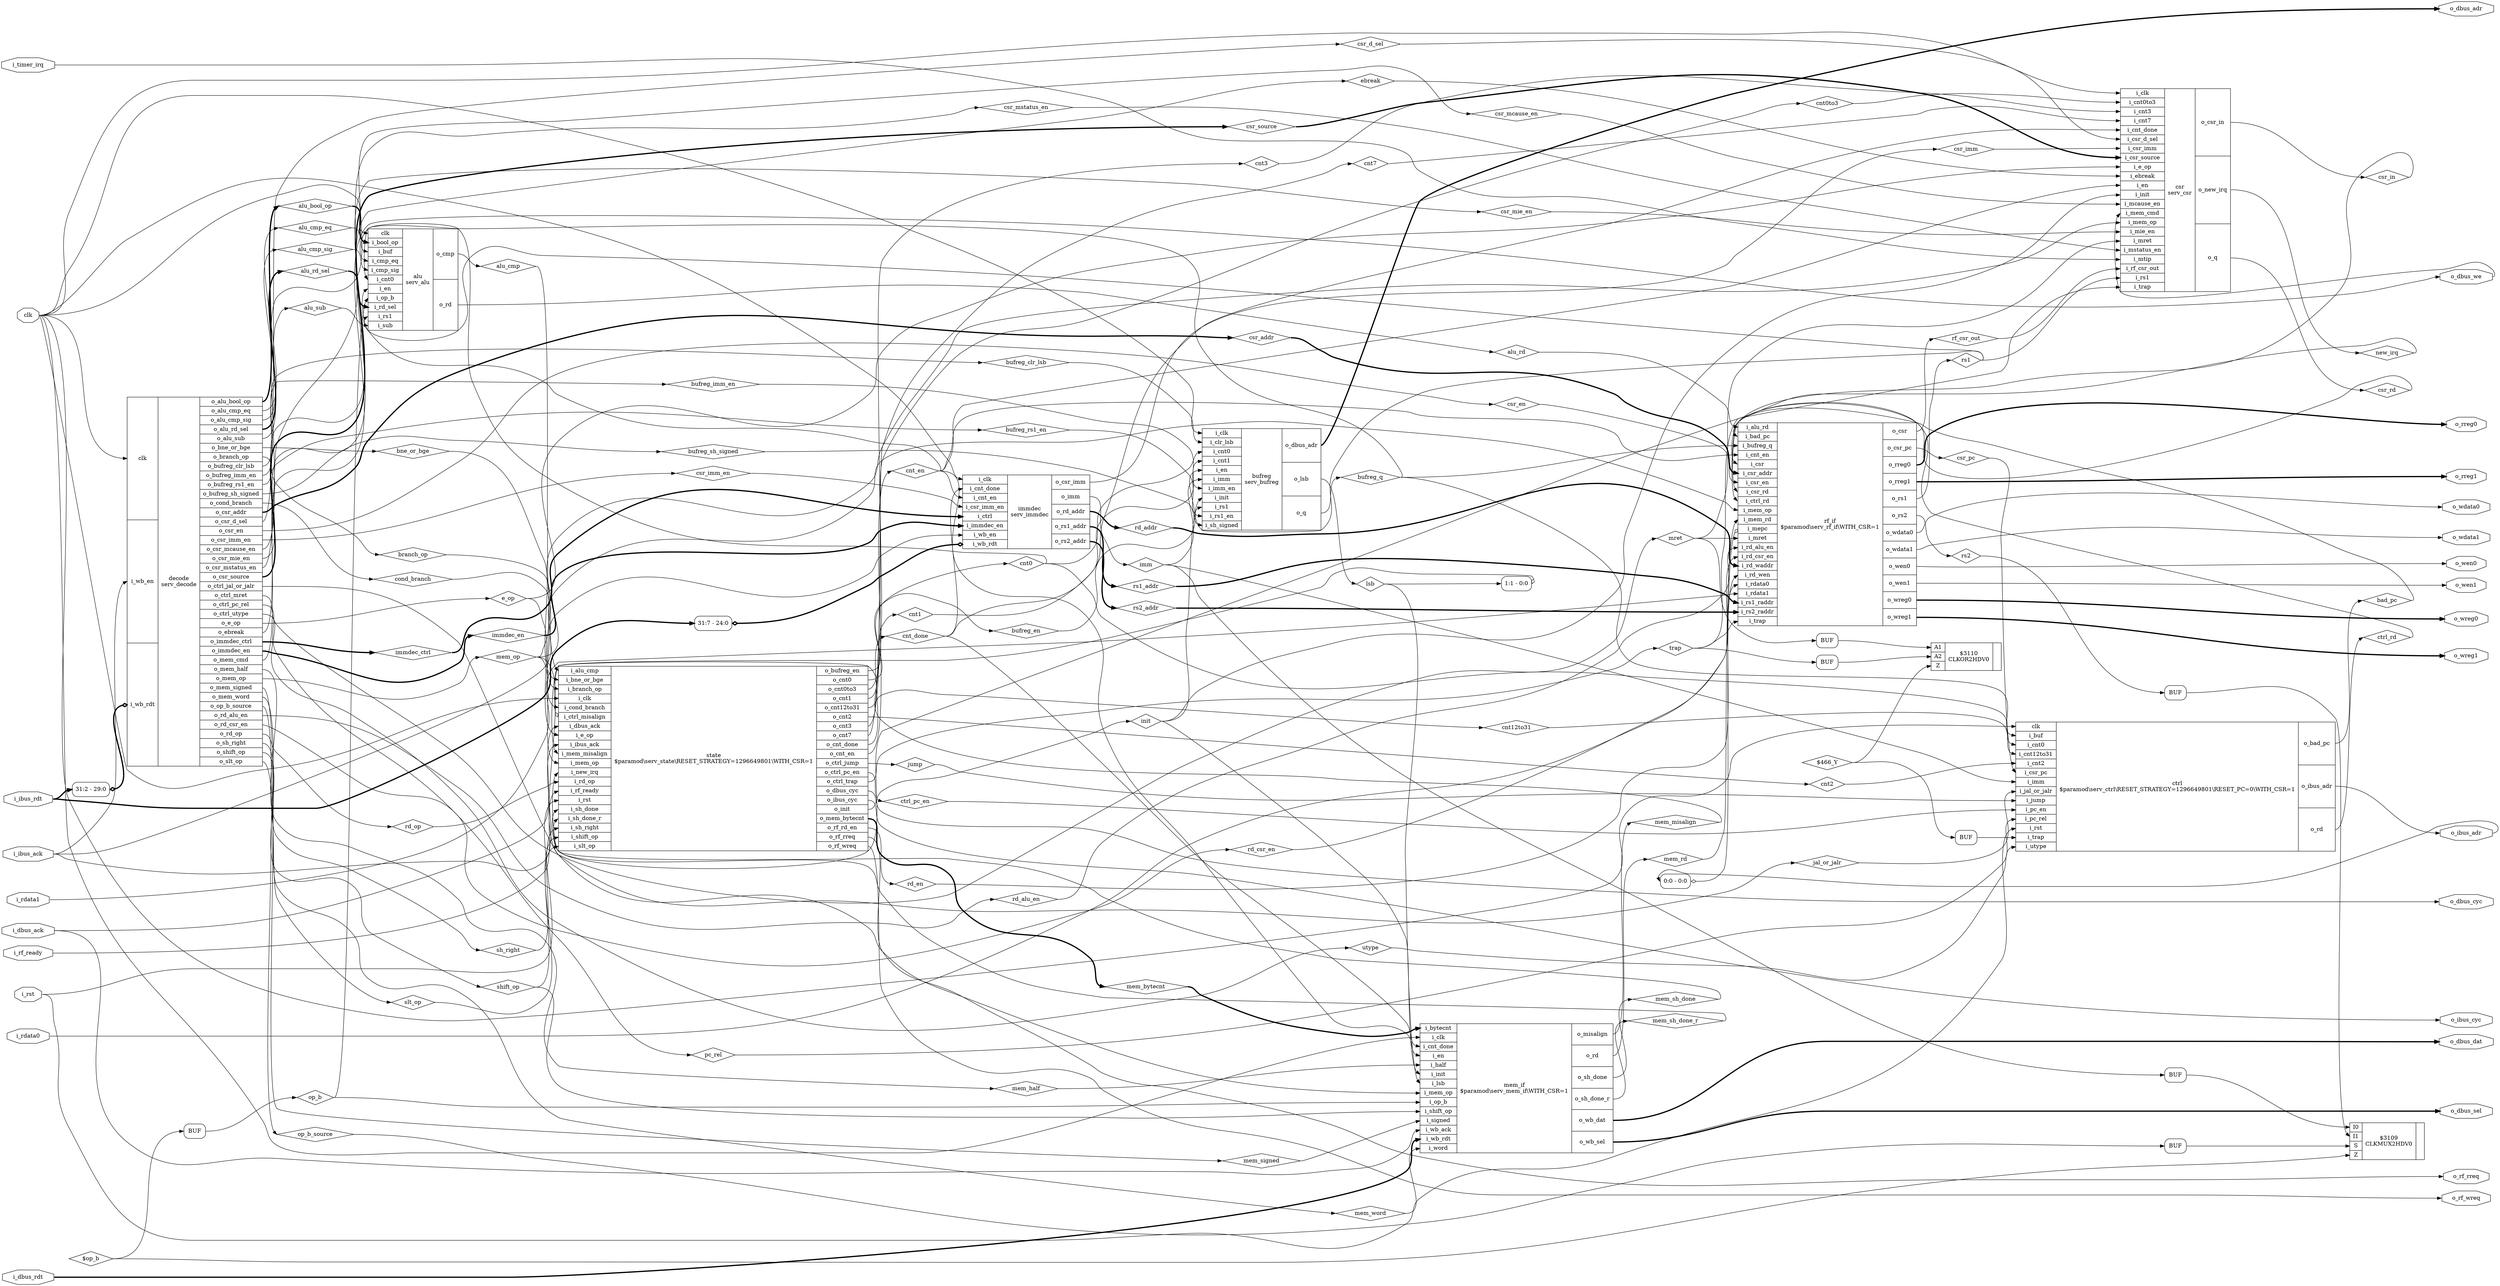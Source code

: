 digraph "serv_top" {
rankdir="LR";
remincross=true;
n9 [ shape=diamond, label="alu_bool_op", color="black", fontcolor="black" ];
n10 [ shape=diamond, label="alu_cmp", color="black", fontcolor="black" ];
n11 [ shape=diamond, label="alu_cmp_eq", color="black", fontcolor="black" ];
n12 [ shape=diamond, label="alu_cmp_sig", color="black", fontcolor="black" ];
n13 [ shape=diamond, label="alu_rd", color="black", fontcolor="black" ];
n14 [ shape=diamond, label="alu_rd_sel", color="black", fontcolor="black" ];
n15 [ shape=diamond, label="alu_sub", color="black", fontcolor="black" ];
n16 [ shape=diamond, label="bad_pc", color="black", fontcolor="black" ];
n17 [ shape=diamond, label="bne_or_bge", color="black", fontcolor="black" ];
n18 [ shape=diamond, label="branch_op", color="black", fontcolor="black" ];
n19 [ shape=diamond, label="bufreg_clr_lsb", color="black", fontcolor="black" ];
n20 [ shape=diamond, label="bufreg_en", color="black", fontcolor="black" ];
n21 [ shape=diamond, label="bufreg_imm_en", color="black", fontcolor="black" ];
n22 [ shape=diamond, label="bufreg_q", color="black", fontcolor="black" ];
n23 [ shape=diamond, label="bufreg_rs1_en", color="black", fontcolor="black" ];
n24 [ shape=diamond, label="bufreg_sh_signed", color="black", fontcolor="black" ];
n25 [ shape=octagon, label="clk", color="black", fontcolor="black" ];
n26 [ shape=diamond, label="cnt0", color="black", fontcolor="black" ];
n27 [ shape=diamond, label="cnt0to3", color="black", fontcolor="black" ];
n28 [ shape=diamond, label="cnt1", color="black", fontcolor="black" ];
n29 [ shape=diamond, label="cnt12to31", color="black", fontcolor="black" ];
n30 [ shape=diamond, label="cnt2", color="black", fontcolor="black" ];
n31 [ shape=diamond, label="cnt3", color="black", fontcolor="black" ];
n32 [ shape=diamond, label="cnt7", color="black", fontcolor="black" ];
n33 [ shape=diamond, label="cnt_done", color="black", fontcolor="black" ];
n34 [ shape=diamond, label="cnt_en", color="black", fontcolor="black" ];
n35 [ shape=diamond, label="cond_branch", color="black", fontcolor="black" ];
n36 [ shape=diamond, label="csr_addr", color="black", fontcolor="black" ];
n37 [ shape=diamond, label="csr_d_sel", color="black", fontcolor="black" ];
n38 [ shape=diamond, label="csr_en", color="black", fontcolor="black" ];
n39 [ shape=diamond, label="csr_imm", color="black", fontcolor="black" ];
n40 [ shape=diamond, label="csr_imm_en", color="black", fontcolor="black" ];
n41 [ shape=diamond, label="csr_in", color="black", fontcolor="black" ];
n42 [ shape=diamond, label="csr_mcause_en", color="black", fontcolor="black" ];
n43 [ shape=diamond, label="csr_mie_en", color="black", fontcolor="black" ];
n44 [ shape=diamond, label="csr_mstatus_en", color="black", fontcolor="black" ];
n45 [ shape=diamond, label="csr_pc", color="black", fontcolor="black" ];
n46 [ shape=diamond, label="csr_rd", color="black", fontcolor="black" ];
n47 [ shape=diamond, label="csr_source", color="black", fontcolor="black" ];
n48 [ shape=diamond, label="ctrl_pc_en", color="black", fontcolor="black" ];
n49 [ shape=diamond, label="ctrl_rd", color="black", fontcolor="black" ];
n50 [ shape=diamond, label="e_op", color="black", fontcolor="black" ];
n51 [ shape=diamond, label="ebreak", color="black", fontcolor="black" ];
n52 [ shape=octagon, label="i_dbus_ack", color="black", fontcolor="black" ];
n53 [ shape=octagon, label="i_dbus_rdt", color="black", fontcolor="black" ];
n54 [ shape=octagon, label="i_ibus_ack", color="black", fontcolor="black" ];
n55 [ shape=octagon, label="i_ibus_rdt", color="black", fontcolor="black" ];
n56 [ shape=octagon, label="i_rdata0", color="black", fontcolor="black" ];
n57 [ shape=octagon, label="i_rdata1", color="black", fontcolor="black" ];
n58 [ shape=octagon, label="i_rf_ready", color="black", fontcolor="black" ];
n59 [ shape=octagon, label="i_rst", color="black", fontcolor="black" ];
n60 [ shape=octagon, label="i_timer_irq", color="black", fontcolor="black" ];
n61 [ shape=diamond, label="imm", color="black", fontcolor="black" ];
n62 [ shape=diamond, label="immdec_ctrl", color="black", fontcolor="black" ];
n63 [ shape=diamond, label="immdec_en", color="black", fontcolor="black" ];
n64 [ shape=diamond, label="init", color="black", fontcolor="black" ];
n65 [ shape=diamond, label="jal_or_jalr", color="black", fontcolor="black" ];
n66 [ shape=diamond, label="jump", color="black", fontcolor="black" ];
n67 [ shape=diamond, label="lsb", color="black", fontcolor="black" ];
n68 [ shape=diamond, label="mem_bytecnt", color="black", fontcolor="black" ];
n69 [ shape=diamond, label="mem_half", color="black", fontcolor="black" ];
n70 [ shape=diamond, label="mem_misalign", color="black", fontcolor="black" ];
n71 [ shape=diamond, label="mem_op", color="black", fontcolor="black" ];
n72 [ shape=diamond, label="mem_rd", color="black", fontcolor="black" ];
n73 [ shape=diamond, label="mem_sh_done", color="black", fontcolor="black" ];
n74 [ shape=diamond, label="mem_sh_done_r", color="black", fontcolor="black" ];
n75 [ shape=diamond, label="mem_signed", color="black", fontcolor="black" ];
n76 [ shape=diamond, label="mem_word", color="black", fontcolor="black" ];
n77 [ shape=diamond, label="mret", color="black", fontcolor="black" ];
n78 [ shape=diamond, label="new_irq", color="black", fontcolor="black" ];
n79 [ shape=octagon, label="o_dbus_adr", color="black", fontcolor="black" ];
n80 [ shape=octagon, label="o_dbus_cyc", color="black", fontcolor="black" ];
n81 [ shape=octagon, label="o_dbus_dat", color="black", fontcolor="black" ];
n82 [ shape=octagon, label="o_dbus_sel", color="black", fontcolor="black" ];
n83 [ shape=octagon, label="o_dbus_we", color="black", fontcolor="black" ];
n84 [ shape=octagon, label="o_ibus_adr", color="black", fontcolor="black" ];
n85 [ shape=octagon, label="o_ibus_cyc", color="black", fontcolor="black" ];
n86 [ shape=octagon, label="o_rf_rreq", color="black", fontcolor="black" ];
n87 [ shape=octagon, label="o_rf_wreq", color="black", fontcolor="black" ];
n88 [ shape=octagon, label="o_rreg0", color="black", fontcolor="black" ];
n89 [ shape=octagon, label="o_rreg1", color="black", fontcolor="black" ];
n90 [ shape=octagon, label="o_wdata0", color="black", fontcolor="black" ];
n91 [ shape=octagon, label="o_wdata1", color="black", fontcolor="black" ];
n92 [ shape=octagon, label="o_wen0", color="black", fontcolor="black" ];
n93 [ shape=octagon, label="o_wen1", color="black", fontcolor="black" ];
n94 [ shape=octagon, label="o_wreg0", color="black", fontcolor="black" ];
n95 [ shape=octagon, label="o_wreg1", color="black", fontcolor="black" ];
n96 [ shape=diamond, label="op_b", color="black", fontcolor="black" ];
n97 [ shape=diamond, label="op_b_source", color="black", fontcolor="black" ];
n98 [ shape=diamond, label="pc_rel", color="black", fontcolor="black" ];
n99 [ shape=diamond, label="rd_addr", color="black", fontcolor="black" ];
n100 [ shape=diamond, label="rd_alu_en", color="black", fontcolor="black" ];
n101 [ shape=diamond, label="rd_csr_en", color="black", fontcolor="black" ];
n102 [ shape=diamond, label="rd_en", color="black", fontcolor="black" ];
n103 [ shape=diamond, label="rd_op", color="black", fontcolor="black" ];
n104 [ shape=diamond, label="rf_csr_out", color="black", fontcolor="black" ];
n105 [ shape=diamond, label="rs1", color="black", fontcolor="black" ];
n106 [ shape=diamond, label="rs1_addr", color="black", fontcolor="black" ];
n107 [ shape=diamond, label="rs2", color="black", fontcolor="black" ];
n108 [ shape=diamond, label="rs2_addr", color="black", fontcolor="black" ];
n109 [ shape=diamond, label="sh_right", color="black", fontcolor="black" ];
n110 [ shape=diamond, label="shift_op", color="black", fontcolor="black" ];
n111 [ shape=diamond, label="slt_op", color="black", fontcolor="black" ];
n112 [ shape=diamond, label="trap", color="black", fontcolor="black" ];
n113 [ shape=diamond, label="utype", color="black", fontcolor="black" ];
{ rank="source"; n25; n52; n53; n54; n55; n56; n57; n58; n59; n60;}
{ rank="sink"; n79; n80; n81; n82; n83; n84; n85; n86; n87; n88; n89; n90; n91; n92; n93; n94; n95;}
c118 [ shape=record, label="{{<p114> I0|<p115> I1|<p116> S|<p117> Z}|$3109\nCLKMUX2HDV0|{}}" ];
c121 [ shape=record, label="{{<p119> A1|<p120> A2|<p117> Z}|$3110\nCLKOR2HDV0|{}}" ];
c134 [ shape=record, label="{{<p25> clk|<p122> i_bool_op|<p123> i_buf|<p124> i_cmp_eq|<p125> i_cmp_sig|<p126> i_cnt0|<p127> i_en|<p128> i_op_b|<p129> i_rd_sel|<p130> i_rs1|<p131> i_sub}|alu\nserv_alu|{<p132> o_cmp|<p133> o_rd}}" ];
c145 [ shape=record, label="{{<p135> i_clk|<p136> i_clr_lsb|<p126> i_cnt0|<p137> i_cnt1|<p127> i_en|<p138> i_imm|<p139> i_imm_en|<p140> i_init|<p130> i_rs1|<p141> i_rs1_en|<p142> i_sh_signed}|bufreg\nserv_bufreg|{<p79> o_dbus_adr|<p143> o_lsb|<p144> o_q}}" ];
c166 [ shape=record, label="{{<p135> i_clk|<p146> i_cnt0to3|<p147> i_cnt3|<p148> i_cnt7|<p149> i_cnt_done|<p150> i_csr_d_sel|<p151> i_csr_imm|<p152> i_csr_source|<p153> i_e_op|<p154> i_ebreak|<p127> i_en|<p140> i_init|<p155> i_mcause_en|<p156> i_mem_cmd|<p157> i_mem_op|<p158> i_mie_en|<p159> i_mret|<p160> i_mstatus_en|<p161> i_mtip|<p162> i_rf_csr_out|<p130> i_rs1|<p163> i_trap}|csr\nserv_csr|{<p164> o_csr_in|<p165> o_new_irq|<p144> o_q}}" ];
c176 [ shape=record, label="{{<p25> clk|<p123> i_buf|<p126> i_cnt0|<p167> i_cnt12to31|<p168> i_cnt2|<p169> i_csr_pc|<p138> i_imm|<p170> i_jal_or_jalr|<p171> i_jump|<p172> i_pc_en|<p173> i_pc_rel|<p59> i_rst|<p163> i_trap|<p174> i_utype}|ctrl\n$paramod\\serv_ctrl\\RESET_STRATEGY=1296649801\\RESET_PC=0\\WITH_CSR=1|{<p175> o_bad_pc|<p84> o_ibus_adr|<p133> o_rd}}" ];
c219 [ shape=record, label="{{<p25> clk|<p177> i_wb_en|<p178> i_wb_rdt}|decode\nserv_decode|{<p179> o_alu_bool_op|<p180> o_alu_cmp_eq|<p181> o_alu_cmp_sig|<p182> o_alu_rd_sel|<p183> o_alu_sub|<p184> o_bne_or_bge|<p185> o_branch_op|<p186> o_bufreg_clr_lsb|<p187> o_bufreg_imm_en|<p188> o_bufreg_rs1_en|<p189> o_bufreg_sh_signed|<p190> o_cond_branch|<p191> o_csr_addr|<p192> o_csr_d_sel|<p193> o_csr_en|<p194> o_csr_imm_en|<p195> o_csr_mcause_en|<p196> o_csr_mie_en|<p197> o_csr_mstatus_en|<p198> o_csr_source|<p199> o_ctrl_jal_or_jalr|<p200> o_ctrl_mret|<p201> o_ctrl_pc_rel|<p202> o_ctrl_utype|<p203> o_e_op|<p204> o_ebreak|<p205> o_immdec_ctrl|<p206> o_immdec_en|<p207> o_mem_cmd|<p208> o_mem_half|<p209> o_mem_op|<p210> o_mem_signed|<p211> o_mem_word|<p212> o_op_b_source|<p213> o_rd_alu_en|<p214> o_rd_csr_en|<p215> o_rd_op|<p216> o_sh_right|<p217> o_shift_op|<p218> o_slt_op}}" ];
x0 [ shape=record, style=rounded, label="<s0> 31:2 - 29:0 " ];
x0:e -> c219:p178:w [arrowhead=odiamond, arrowtail=odiamond, dir=both, color="black", style="setlinewidth(3)", label=""];
c229 [ shape=record, label="{{<p135> i_clk|<p149> i_cnt_done|<p220> i_cnt_en|<p221> i_csr_imm_en|<p222> i_ctrl|<p223> i_immdec_en|<p177> i_wb_en|<p178> i_wb_rdt}|immdec\nserv_immdec|{<p224> o_csr_imm|<p225> o_imm|<p226> o_rd_addr|<p227> o_rs1_addr|<p228> o_rs2_addr}}" ];
x1 [ shape=record, style=rounded, label="<s0> 31:7 - 24:0 " ];
x1:e -> c229:p178:w [arrowhead=odiamond, arrowtail=odiamond, dir=both, color="black", style="setlinewidth(3)", label=""];
c242 [ shape=record, label="{{<p230> i_bytecnt|<p135> i_clk|<p149> i_cnt_done|<p127> i_en|<p231> i_half|<p140> i_init|<p232> i_lsb|<p157> i_mem_op|<p128> i_op_b|<p233> i_shift_op|<p234> i_signed|<p235> i_wb_ack|<p178> i_wb_rdt|<p236> i_word}|mem_if\n$paramod\\serv_mem_if\\WITH_CSR=1|{<p237> o_misalign|<p133> o_rd|<p238> o_sh_done|<p239> o_sh_done_r|<p240> o_wb_dat|<p241> o_wb_sel}}" ];
c263 [ shape=record, label="{{<p243> i_alu_rd|<p244> i_bad_pc|<p245> i_bufreg_q|<p220> i_cnt_en|<p246> i_csr|<p247> i_csr_addr|<p248> i_csr_en|<p249> i_csr_rd|<p250> i_ctrl_rd|<p157> i_mem_op|<p251> i_mem_rd|<p252> i_mepc|<p159> i_mret|<p253> i_rd_alu_en|<p254> i_rd_csr_en|<p255> i_rd_waddr|<p256> i_rd_wen|<p56> i_rdata0|<p57> i_rdata1|<p257> i_rs1_raddr|<p258> i_rs2_raddr|<p163> i_trap}|rf_if\n$paramod\\serv_rf_if\\WITH_CSR=1|{<p259> o_csr|<p260> o_csr_pc|<p88> o_rreg0|<p89> o_rreg1|<p261> o_rs1|<p262> o_rs2|<p90> o_wdata0|<p91> o_wdata1|<p92> o_wen0|<p93> o_wen1|<p94> o_wreg0|<p95> o_wreg1}}" ];
x2 [ shape=record, style=rounded, label="<s0> 0:0 - 0:0 " ];
x2:e -> c263:p252:w [arrowhead=odiamond, arrowtail=odiamond, dir=both, color="black", label=""];
c292 [ shape=record, label="{{<p264> i_alu_cmp|<p265> i_bne_or_bge|<p266> i_branch_op|<p135> i_clk|<p267> i_cond_branch|<p268> i_ctrl_misalign|<p52> i_dbus_ack|<p153> i_e_op|<p54> i_ibus_ack|<p269> i_mem_misalign|<p157> i_mem_op|<p270> i_new_irq|<p271> i_rd_op|<p58> i_rf_ready|<p59> i_rst|<p272> i_sh_done|<p273> i_sh_done_r|<p274> i_sh_right|<p233> i_shift_op|<p275> i_slt_op}|state\n$paramod\\serv_state\\RESET_STRATEGY=1296649801\\WITH_CSR=1|{<p276> o_bufreg_en|<p277> o_cnt0|<p278> o_cnt0to3|<p279> o_cnt1|<p280> o_cnt12to31|<p281> o_cnt2|<p282> o_cnt3|<p283> o_cnt7|<p284> o_cnt_done|<p285> o_cnt_en|<p286> o_ctrl_jump|<p287> o_ctrl_pc_en|<p288> o_ctrl_trap|<p80> o_dbus_cyc|<p85> o_ibus_cyc|<p289> o_init|<p290> o_mem_bytecnt|<p291> o_rf_rd_en|<p86> o_rf_rreq|<p87> o_rf_wreq}}" ];
x3 [ shape=record, style=rounded, label="<s0> 1:1 - 0:0 " ];
x3:e -> c292:p268:w [arrowhead=odiamond, arrowtail=odiamond, dir=both, color="black", label=""];
x4 [shape=box, style=rounded, label="BUF"];
x5 [shape=box, style=rounded, label="BUF"];
x6 [shape=box, style=rounded, label="BUF"];
x7 [shape=box, style=rounded, label="BUF"];
x8 [shape=box, style=rounded, label="BUF"];
x9 [shape=box, style=rounded, label="BUF"];
x10 [shape=box, style=rounded, label="BUF"];
x4:e:e -> c118:p114:w [color="black", label=""];
c134:p132:e -> n10:w [color="black", label=""];
n10:e -> c292:p264:w [color="black", label=""];
c219:p213:e -> n100:w [color="black", label=""];
n100:e -> c263:p253:w [color="black", label=""];
c219:p214:e -> n101:w [color="black", label=""];
n101:e -> c263:p254:w [color="black", label=""];
c292:p291:e -> n102:w [color="black", label=""];
n102:e -> c263:p256:w [color="black", label=""];
c219:p215:e -> n103:w [color="black", label=""];
n103:e -> c292:p271:w [color="black", label=""];
c263:p259:e -> n104:w [color="black", label=""];
n104:e -> c166:p162:w [color="black", label=""];
c263:p261:e -> n105:w [color="black", label=""];
n105:e -> c134:p130:w [color="black", label=""];
n105:e -> c145:p130:w [color="black", label=""];
n105:e -> c166:p130:w [color="black", label=""];
c229:p227:e -> n106:w [color="black", style="setlinewidth(3)", label=""];
n106:e -> c263:p257:w [color="black", style="setlinewidth(3)", label=""];
c263:p262:e -> n107:w [color="black", label=""];
n107:e -> x5:w:w [color="black", label=""];
c229:p228:e -> n108:w [color="black", style="setlinewidth(3)", label=""];
n108:e -> c263:p258:w [color="black", style="setlinewidth(3)", label=""];
c219:p216:e -> n109:w [color="black", label=""];
n109:e -> c292:p274:w [color="black", label=""];
c219:p180:e -> n11:w [color="black", label=""];
n11:e -> c134:p124:w [color="black", label=""];
c219:p217:e -> n110:w [color="black", label=""];
n110:e -> c242:p233:w [color="black", label=""];
n110:e -> c292:p233:w [color="black", label=""];
c219:p218:e -> n111:w [color="black", label=""];
n111:e -> c292:p275:w [color="black", label=""];
c292:p288:e -> n112:w [color="black", label=""];
n112:e -> c166:p163:w [color="black", label=""];
n112:e -> c263:p163:w [color="black", label=""];
n112:e -> x9:w:w [color="black", label=""];
c219:p202:e -> n113:w [color="black", label=""];
n113:e -> c176:p174:w [color="black", label=""];
c219:p181:e -> n12:w [color="black", label=""];
n12:e -> c134:p125:w [color="black", label=""];
c134:p133:e -> n13:w [color="black", label=""];
n13:e -> c263:p243:w [color="black", label=""];
c219:p182:e -> n14:w [color="black", style="setlinewidth(3)", label=""];
n14:e -> c134:p129:w [color="black", style="setlinewidth(3)", label=""];
c219:p183:e -> n15:w [color="black", label=""];
n15:e -> c134:p131:w [color="black", label=""];
c176:p175:e -> n16:w [color="black", label=""];
n16:e -> c263:p244:w [color="black", label=""];
c219:p184:e -> n17:w [color="black", label=""];
n17:e -> c292:p265:w [color="black", label=""];
c219:p185:e -> n18:w [color="black", label=""];
n18:e -> c292:p266:w [color="black", label=""];
c219:p186:e -> n19:w [color="black", label=""];
n19:e -> c145:p136:w [color="black", label=""];
x5:e:e -> c118:p115:w [color="black", label=""];
c292:p276:e -> n20:w [color="black", label=""];
n20:e -> c145:p127:w [color="black", label=""];
c219:p187:e -> n21:w [color="black", label=""];
n21:e -> c145:p139:w [color="black", label=""];
c145:p144:e -> n22:w [color="black", label=""];
n22:e -> c134:p123:w [color="black", label=""];
n22:e -> c176:p123:w [color="black", label=""];
n22:e -> c263:p245:w [color="black", label=""];
c219:p188:e -> n23:w [color="black", label=""];
n23:e -> c145:p141:w [color="black", label=""];
c219:p189:e -> n24:w [color="black", label=""];
n24:e -> c145:p142:w [color="black", label=""];
n25:e -> c134:p25:w [color="black", label=""];
n25:e -> c145:p135:w [color="black", label=""];
n25:e -> c166:p135:w [color="black", label=""];
n25:e -> c176:p25:w [color="black", label=""];
n25:e -> c219:p25:w [color="black", label=""];
n25:e -> c229:p135:w [color="black", label=""];
n25:e -> c242:p135:w [color="black", label=""];
n25:e -> c292:p135:w [color="black", label=""];
c292:p277:e -> n26:w [color="black", label=""];
n26:e -> c134:p126:w [color="black", label=""];
n26:e -> c145:p126:w [color="black", label=""];
n26:e -> c176:p126:w [color="black", label=""];
c292:p278:e -> n27:w [color="black", label=""];
n27:e -> c166:p146:w [color="black", label=""];
c292:p279:e -> n28:w [color="black", label=""];
n28:e -> c145:p137:w [color="black", label=""];
c292:p280:e -> n29:w [color="black", label=""];
n29:e -> c176:p167:w [color="black", label=""];
x6:e:e -> c118:p116:w [color="black", label=""];
c292:p281:e -> n30:w [color="black", label=""];
n30:e -> c176:p168:w [color="black", label=""];
c292:p282:e -> n31:w [color="black", label=""];
n31:e -> c166:p147:w [color="black", label=""];
c292:p283:e -> n32:w [color="black", label=""];
n32:e -> c166:p148:w [color="black", label=""];
c292:p284:e -> n33:w [color="black", label=""];
n33:e -> c166:p149:w [color="black", label=""];
n33:e -> c229:p149:w [color="black", label=""];
n33:e -> c242:p149:w [color="black", label=""];
c292:p285:e -> n34:w [color="black", label=""];
n34:e -> c134:p127:w [color="black", label=""];
n34:e -> c166:p127:w [color="black", label=""];
n34:e -> c229:p220:w [color="black", label=""];
n34:e -> c242:p127:w [color="black", label=""];
n34:e -> c263:p220:w [color="black", label=""];
c219:p190:e -> n35:w [color="black", label=""];
n35:e -> c292:p267:w [color="black", label=""];
c219:p191:e -> n36:w [color="black", style="setlinewidth(3)", label=""];
n36:e -> c263:p247:w [color="black", style="setlinewidth(3)", label=""];
c219:p192:e -> n37:w [color="black", label=""];
n37:e -> c166:p150:w [color="black", label=""];
c219:p193:e -> n38:w [color="black", label=""];
n38:e -> c263:p248:w [color="black", label=""];
c229:p224:e -> n39:w [color="black", label=""];
n39:e -> c166:p151:w [color="black", label=""];
x8:e:e -> c121:p119:w [color="black", label=""];
c219:p194:e -> n40:w [color="black", label=""];
n40:e -> c229:p221:w [color="black", label=""];
c166:p164:e -> n41:w [color="black", label=""];
n41:e -> c263:p246:w [color="black", label=""];
c219:p195:e -> n42:w [color="black", label=""];
n42:e -> c166:p155:w [color="black", label=""];
c219:p196:e -> n43:w [color="black", label=""];
n43:e -> c166:p158:w [color="black", label=""];
c219:p197:e -> n44:w [color="black", label=""];
n44:e -> c166:p160:w [color="black", label=""];
c263:p260:e -> n45:w [color="black", label=""];
n45:e -> c176:p169:w [color="black", label=""];
c166:p144:e -> n46:w [color="black", label=""];
n46:e -> c263:p249:w [color="black", label=""];
c219:p198:e -> n47:w [color="black", style="setlinewidth(3)", label=""];
n47:e -> c166:p152:w [color="black", style="setlinewidth(3)", label=""];
c292:p287:e -> n48:w [color="black", label=""];
n48:e -> c176:p172:w [color="black", label=""];
c176:p133:e -> n49:w [color="black", label=""];
n49:e -> c263:p250:w [color="black", label=""];
x9:e:e -> c121:p120:w [color="black", label=""];
c219:p203:e -> n50:w [color="black", label=""];
n50:e -> c166:p153:w [color="black", label=""];
n50:e -> c292:p153:w [color="black", label=""];
c219:p204:e -> n51:w [color="black", label=""];
n51:e -> c166:p154:w [color="black", label=""];
n52:e -> c242:p235:w [color="black", label=""];
n52:e -> c292:p52:w [color="black", label=""];
n53:e -> c242:p178:w [color="black", style="setlinewidth(3)", label=""];
n54:e -> c219:p177:w [color="black", label=""];
n54:e -> c229:p177:w [color="black", label=""];
n54:e -> c292:p54:w [color="black", label=""];
n55:e -> x0:s0:w [color="black", style="setlinewidth(3)", label=""];
n55:e -> x1:s0:w [color="black", style="setlinewidth(3)", label=""];
n56:e -> c263:p56:w [color="black", label=""];
n57:e -> c263:p57:w [color="black", label=""];
n58:e -> c292:p58:w [color="black", label=""];
n59:e -> c176:p59:w [color="black", label=""];
n59:e -> c292:p59:w [color="black", label=""];
n6 [ shape=diamond, label="$op_b" ];
n6:e -> c118:p117:w [color="black", label=""];
n6:e -> x7:w:w [color="black", label=""];
n60:e -> c166:p161:w [color="black", label=""];
c229:p225:e -> n61:w [color="black", label=""];
n61:e -> c145:p138:w [color="black", label=""];
n61:e -> c176:p138:w [color="black", label=""];
n61:e -> x4:w:w [color="black", label=""];
c219:p205:e -> n62:w [color="black", style="setlinewidth(3)", label=""];
n62:e -> c229:p222:w [color="black", style="setlinewidth(3)", label=""];
c219:p206:e -> n63:w [color="black", style="setlinewidth(3)", label=""];
n63:e -> c229:p223:w [color="black", style="setlinewidth(3)", label=""];
c292:p289:e -> n64:w [color="black", label=""];
n64:e -> c145:p140:w [color="black", label=""];
n64:e -> c166:p140:w [color="black", label=""];
n64:e -> c242:p140:w [color="black", label=""];
c219:p199:e -> n65:w [color="black", label=""];
n65:e -> c176:p170:w [color="black", label=""];
c292:p286:e -> n66:w [color="black", label=""];
n66:e -> c176:p171:w [color="black", label=""];
c145:p143:e -> n67:w [color="black", label=""];
n67:e -> c242:p232:w [color="black", label=""];
n67:e -> x3:s0:w [color="black", label=""];
c292:p290:e -> n68:w [color="black", style="setlinewidth(3)", label=""];
n68:e -> c242:p230:w [color="black", style="setlinewidth(3)", label=""];
c219:p208:e -> n69:w [color="black", label=""];
n69:e -> c242:p231:w [color="black", label=""];
n7 [ shape=diamond, label="$466_Y" ];
n7:e -> c121:p117:w [color="black", label=""];
n7:e -> x10:w:w [color="black", label=""];
c242:p237:e -> n70:w [color="black", label=""];
n70:e -> c292:p269:w [color="black", label=""];
c219:p209:e -> n71:w [color="black", label=""];
n71:e -> c166:p157:w [color="black", label=""];
n71:e -> c242:p157:w [color="black", label=""];
n71:e -> c263:p157:w [color="black", label=""];
n71:e -> c292:p157:w [color="black", label=""];
c242:p133:e -> n72:w [color="black", label=""];
n72:e -> c263:p251:w [color="black", label=""];
c242:p238:e -> n73:w [color="black", label=""];
n73:e -> c292:p272:w [color="black", label=""];
c242:p239:e -> n74:w [color="black", label=""];
n74:e -> c292:p273:w [color="black", label=""];
c219:p210:e -> n75:w [color="black", label=""];
n75:e -> c242:p234:w [color="black", label=""];
c219:p211:e -> n76:w [color="black", label=""];
n76:e -> c242:p236:w [color="black", label=""];
c219:p200:e -> n77:w [color="black", label=""];
n77:e -> c166:p159:w [color="black", label=""];
n77:e -> c263:p159:w [color="black", label=""];
n77:e -> x8:w:w [color="black", label=""];
c166:p165:e -> n78:w [color="black", label=""];
n78:e -> c292:p270:w [color="black", label=""];
c145:p79:e -> n79:w [color="black", style="setlinewidth(3)", label=""];
x10:e:e -> c176:p163:w [color="black", label=""];
c292:p80:e -> n80:w [color="black", label=""];
c242:p240:e -> n81:w [color="black", style="setlinewidth(3)", label=""];
c242:p241:e -> n82:w [color="black", style="setlinewidth(3)", label=""];
c219:p207:e -> n83:w [color="black", label=""];
n83:e -> c166:p156:w [color="black", label=""];
c176:p84:e -> n84:w [color="black", label=""];
n84:e -> x2:s0:w [color="black", label=""];
c292:p85:e -> n85:w [color="black", label=""];
c292:p86:e -> n86:w [color="black", label=""];
c292:p87:e -> n87:w [color="black", label=""];
c263:p88:e -> n88:w [color="black", style="setlinewidth(3)", label=""];
c263:p89:e -> n89:w [color="black", style="setlinewidth(3)", label=""];
c219:p179:e -> n9:w [color="black", style="setlinewidth(3)", label=""];
n9:e -> c134:p122:w [color="black", style="setlinewidth(3)", label=""];
c263:p90:e -> n90:w [color="black", label=""];
c263:p91:e -> n91:w [color="black", label=""];
c263:p92:e -> n92:w [color="black", label=""];
c263:p93:e -> n93:w [color="black", label=""];
c263:p94:e -> n94:w [color="black", style="setlinewidth(3)", label=""];
c263:p95:e -> n95:w [color="black", style="setlinewidth(3)", label=""];
x7:e:e -> n96:w [color="black", label=""];
n96:e -> c134:p128:w [color="black", label=""];
n96:e -> c242:p128:w [color="black", label=""];
c219:p212:e -> n97:w [color="black", label=""];
n97:e -> x6:w:w [color="black", label=""];
c219:p201:e -> n98:w [color="black", label=""];
n98:e -> c176:p173:w [color="black", label=""];
c229:p226:e -> n99:w [color="black", style="setlinewidth(3)", label=""];
n99:e -> c263:p255:w [color="black", style="setlinewidth(3)", label=""];
}
